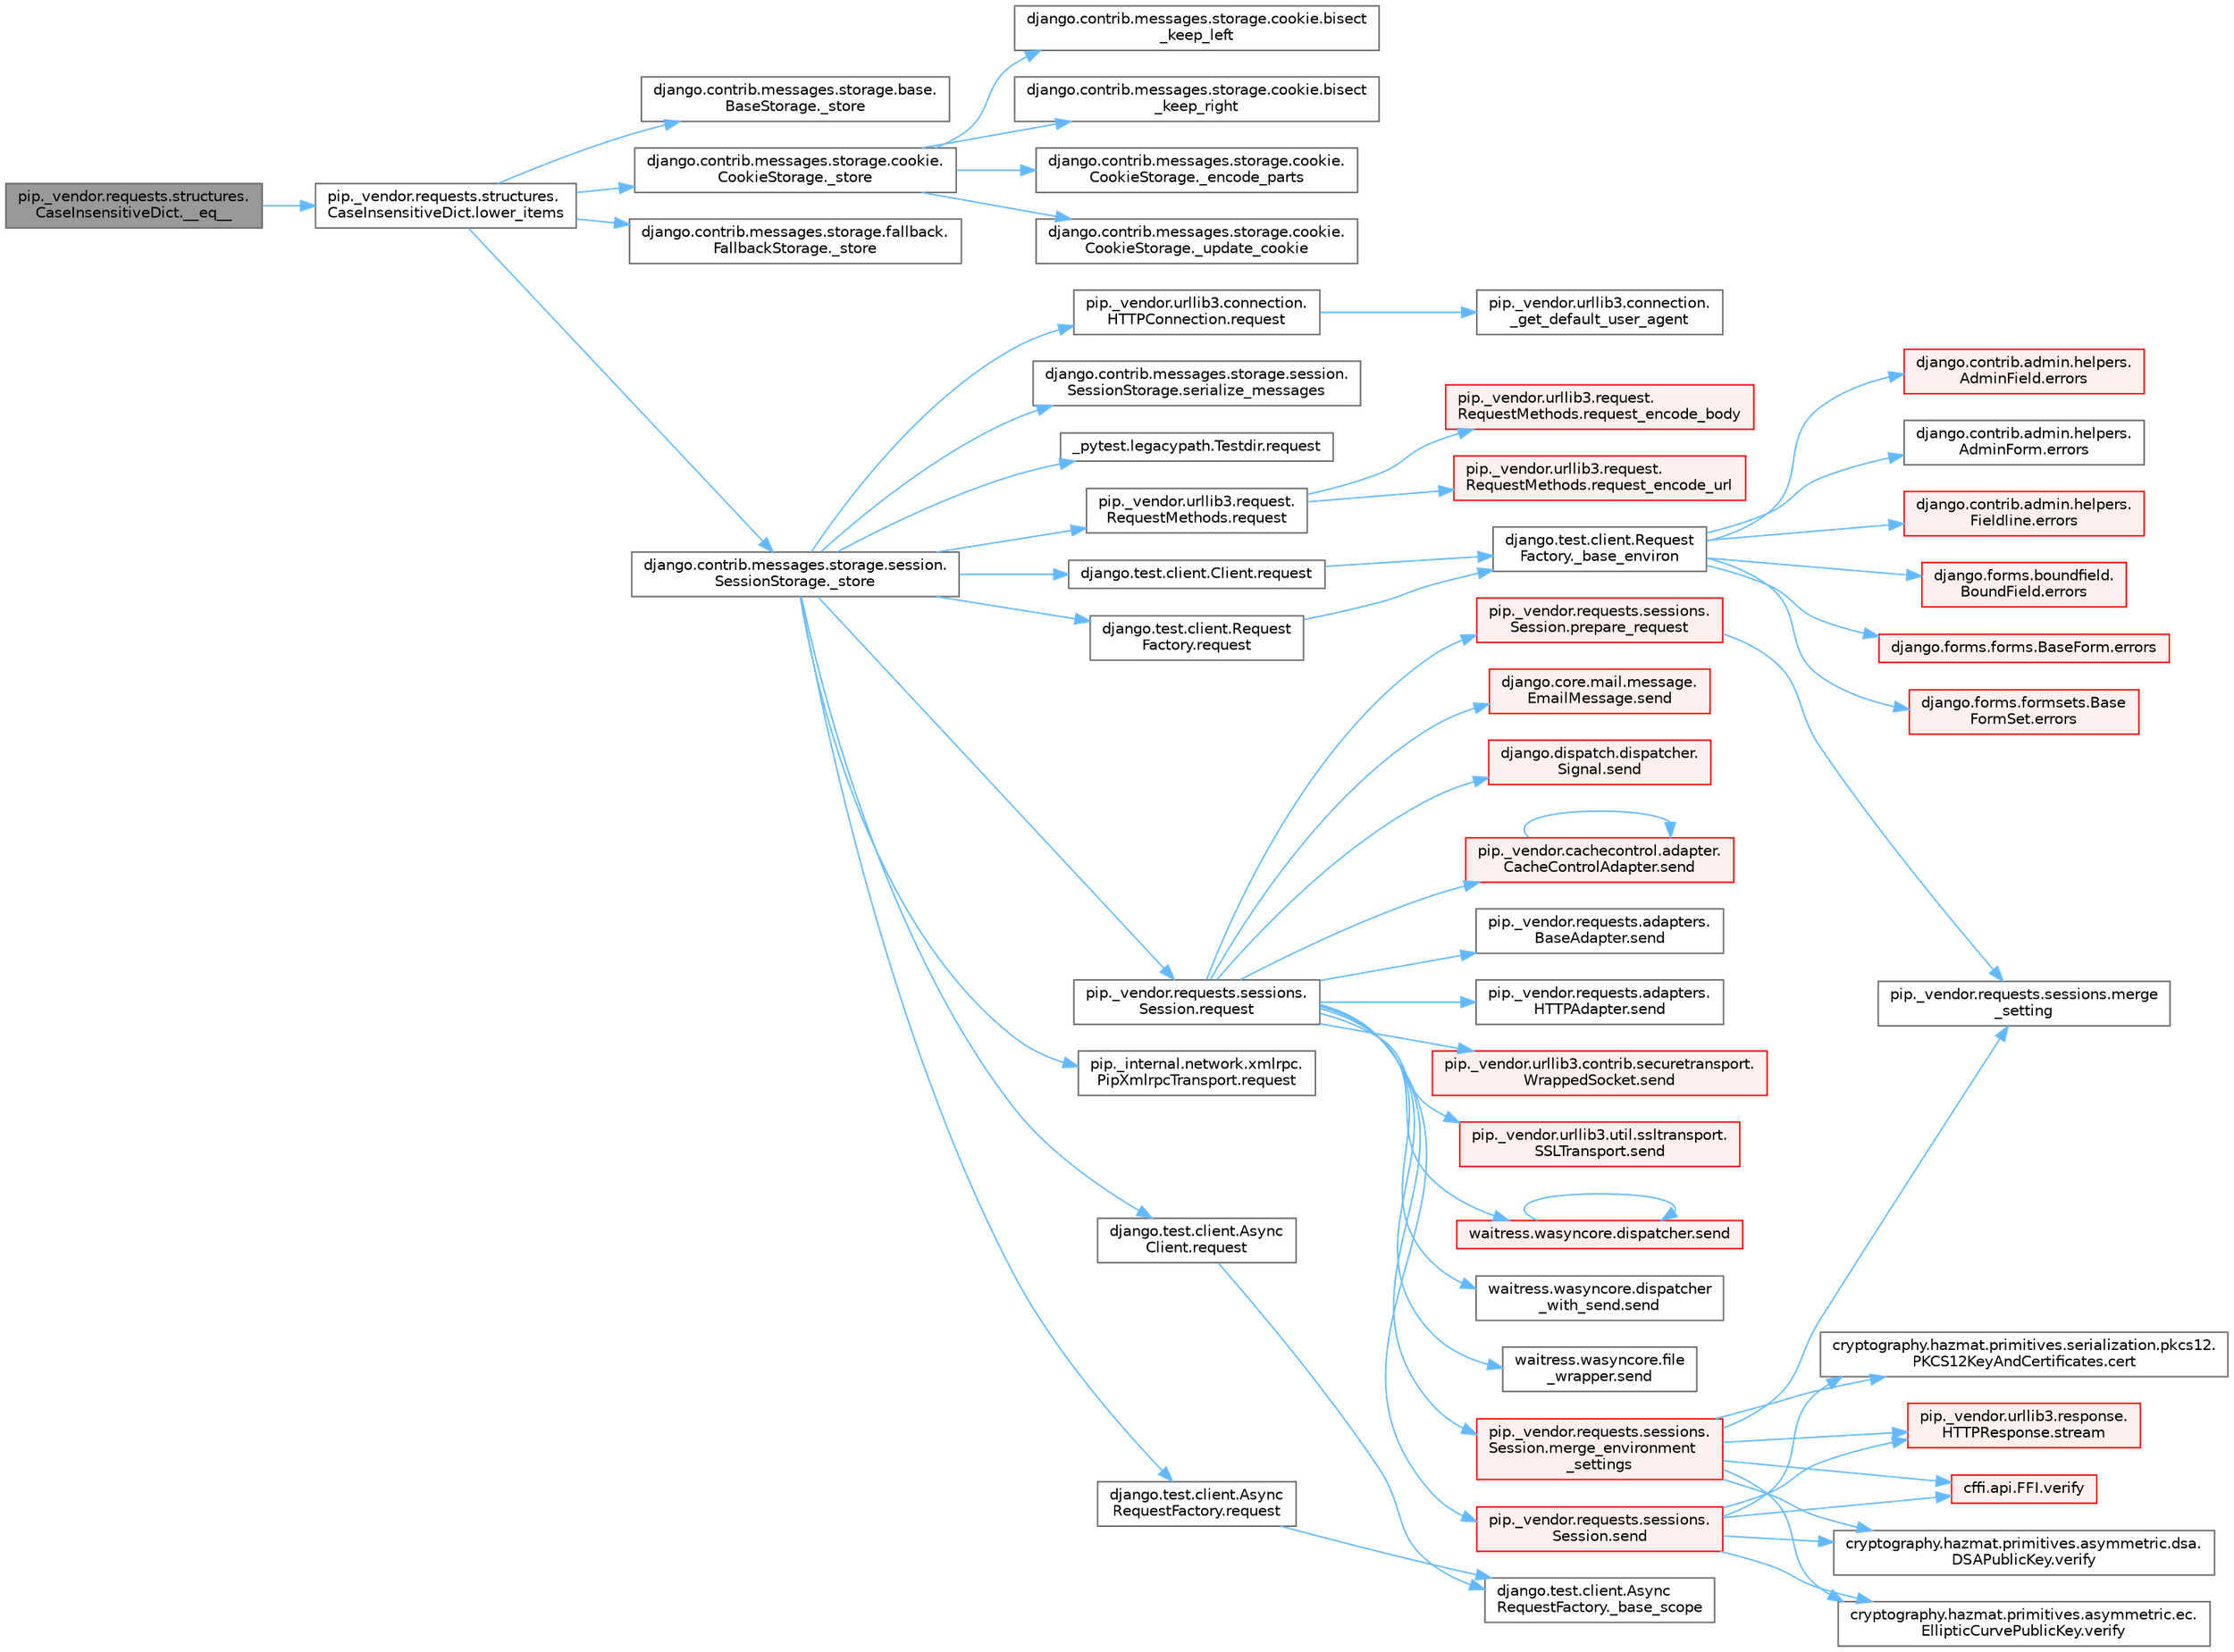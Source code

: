 digraph "pip._vendor.requests.structures.CaseInsensitiveDict.__eq__"
{
 // LATEX_PDF_SIZE
  bgcolor="transparent";
  edge [fontname=Helvetica,fontsize=10,labelfontname=Helvetica,labelfontsize=10];
  node [fontname=Helvetica,fontsize=10,shape=box,height=0.2,width=0.4];
  rankdir="LR";
  Node1 [id="Node000001",label="pip._vendor.requests.structures.\lCaseInsensitiveDict.__eq__",height=0.2,width=0.4,color="gray40", fillcolor="grey60", style="filled", fontcolor="black",tooltip=" "];
  Node1 -> Node2 [id="edge1_Node000001_Node000002",color="steelblue1",style="solid",tooltip=" "];
  Node2 [id="Node000002",label="pip._vendor.requests.structures.\lCaseInsensitiveDict.lower_items",height=0.2,width=0.4,color="grey40", fillcolor="white", style="filled",URL="$classpip_1_1__vendor_1_1requests_1_1structures_1_1_case_insensitive_dict.html#ad7ed68245f8f83b7f281569842abd2fe",tooltip=" "];
  Node2 -> Node3 [id="edge2_Node000002_Node000003",color="steelblue1",style="solid",tooltip=" "];
  Node3 [id="Node000003",label="django.contrib.messages.storage.base.\lBaseStorage._store",height=0.2,width=0.4,color="grey40", fillcolor="white", style="filled",URL="$classdjango_1_1contrib_1_1messages_1_1storage_1_1base_1_1_base_storage.html#aa5132a4a7ce775d6ecf062de7fe92296",tooltip=" "];
  Node2 -> Node4 [id="edge3_Node000002_Node000004",color="steelblue1",style="solid",tooltip=" "];
  Node4 [id="Node000004",label="django.contrib.messages.storage.cookie.\lCookieStorage._store",height=0.2,width=0.4,color="grey40", fillcolor="white", style="filled",URL="$classdjango_1_1contrib_1_1messages_1_1storage_1_1cookie_1_1_cookie_storage.html#aa0af435ad461f081d2fae1ec0043982e",tooltip=" "];
  Node4 -> Node5 [id="edge4_Node000004_Node000005",color="steelblue1",style="solid",tooltip=" "];
  Node5 [id="Node000005",label="django.contrib.messages.storage.cookie.\lCookieStorage._encode_parts",height=0.2,width=0.4,color="grey40", fillcolor="white", style="filled",URL="$classdjango_1_1contrib_1_1messages_1_1storage_1_1cookie_1_1_cookie_storage.html#a4bd07a32cbed2f2d4b8be48c719d2a25",tooltip=" "];
  Node4 -> Node6 [id="edge5_Node000004_Node000006",color="steelblue1",style="solid",tooltip=" "];
  Node6 [id="Node000006",label="django.contrib.messages.storage.cookie.\lCookieStorage._update_cookie",height=0.2,width=0.4,color="grey40", fillcolor="white", style="filled",URL="$classdjango_1_1contrib_1_1messages_1_1storage_1_1cookie_1_1_cookie_storage.html#a21f63595fb66f1283e08c436ed9655ee",tooltip=" "];
  Node4 -> Node7 [id="edge6_Node000004_Node000007",color="steelblue1",style="solid",tooltip=" "];
  Node7 [id="Node000007",label="django.contrib.messages.storage.cookie.bisect\l_keep_left",height=0.2,width=0.4,color="grey40", fillcolor="white", style="filled",URL="$namespacedjango_1_1contrib_1_1messages_1_1storage_1_1cookie.html#ac3c387b9be41357a19f0c099f5b149f3",tooltip=" "];
  Node4 -> Node8 [id="edge7_Node000004_Node000008",color="steelblue1",style="solid",tooltip=" "];
  Node8 [id="Node000008",label="django.contrib.messages.storage.cookie.bisect\l_keep_right",height=0.2,width=0.4,color="grey40", fillcolor="white", style="filled",URL="$namespacedjango_1_1contrib_1_1messages_1_1storage_1_1cookie.html#ad21cd31f78cc4f77596b5a92a44475bf",tooltip=" "];
  Node2 -> Node9 [id="edge8_Node000002_Node000009",color="steelblue1",style="solid",tooltip=" "];
  Node9 [id="Node000009",label="django.contrib.messages.storage.fallback.\lFallbackStorage._store",height=0.2,width=0.4,color="grey40", fillcolor="white", style="filled",URL="$classdjango_1_1contrib_1_1messages_1_1storage_1_1fallback_1_1_fallback_storage.html#a294192cf0db825e0e3da59c8a1c95e21",tooltip=" "];
  Node2 -> Node10 [id="edge9_Node000002_Node000010",color="steelblue1",style="solid",tooltip=" "];
  Node10 [id="Node000010",label="django.contrib.messages.storage.session.\lSessionStorage._store",height=0.2,width=0.4,color="grey40", fillcolor="white", style="filled",URL="$classdjango_1_1contrib_1_1messages_1_1storage_1_1session_1_1_session_storage.html#a371ed03facbc7ae28602ede4c99950d0",tooltip=" "];
  Node10 -> Node11 [id="edge10_Node000010_Node000011",color="steelblue1",style="solid",tooltip=" "];
  Node11 [id="Node000011",label="_pytest.legacypath.Testdir.request",height=0.2,width=0.4,color="grey40", fillcolor="white", style="filled",URL="$class__pytest_1_1legacypath_1_1_testdir.html#a0e10c900efcd764da85254119e4d64c4",tooltip=" "];
  Node10 -> Node12 [id="edge11_Node000010_Node000012",color="steelblue1",style="solid",tooltip=" "];
  Node12 [id="Node000012",label="django.test.client.Async\lClient.request",height=0.2,width=0.4,color="grey40", fillcolor="white", style="filled",URL="$classdjango_1_1test_1_1client_1_1_async_client.html#a891cc2f6b81dcf3583bbbde8d21a713a",tooltip=" "];
  Node12 -> Node13 [id="edge12_Node000012_Node000013",color="steelblue1",style="solid",tooltip=" "];
  Node13 [id="Node000013",label="django.test.client.Async\lRequestFactory._base_scope",height=0.2,width=0.4,color="grey40", fillcolor="white", style="filled",URL="$classdjango_1_1test_1_1client_1_1_async_request_factory.html#a0e43cc21668d0a42c46524d5116d8654",tooltip=" "];
  Node10 -> Node14 [id="edge13_Node000010_Node000014",color="steelblue1",style="solid",tooltip=" "];
  Node14 [id="Node000014",label="django.test.client.Async\lRequestFactory.request",height=0.2,width=0.4,color="grey40", fillcolor="white", style="filled",URL="$classdjango_1_1test_1_1client_1_1_async_request_factory.html#aab026845547a4c2d9203b8710b90f6cd",tooltip=" "];
  Node14 -> Node13 [id="edge14_Node000014_Node000013",color="steelblue1",style="solid",tooltip=" "];
  Node10 -> Node15 [id="edge15_Node000010_Node000015",color="steelblue1",style="solid",tooltip=" "];
  Node15 [id="Node000015",label="django.test.client.Client.request",height=0.2,width=0.4,color="grey40", fillcolor="white", style="filled",URL="$classdjango_1_1test_1_1client_1_1_client.html#a2f51c5251142ab6503937051936e33fa",tooltip=" "];
  Node15 -> Node16 [id="edge16_Node000015_Node000016",color="steelblue1",style="solid",tooltip=" "];
  Node16 [id="Node000016",label="django.test.client.Request\lFactory._base_environ",height=0.2,width=0.4,color="grey40", fillcolor="white", style="filled",URL="$classdjango_1_1test_1_1client_1_1_request_factory.html#ab650654b992f4e9fc9e30bd0442973c1",tooltip=" "];
  Node16 -> Node17 [id="edge17_Node000016_Node000017",color="steelblue1",style="solid",tooltip=" "];
  Node17 [id="Node000017",label="django.contrib.admin.helpers.\lAdminField.errors",height=0.2,width=0.4,color="red", fillcolor="#FFF0F0", style="filled",URL="$classdjango_1_1contrib_1_1admin_1_1helpers_1_1_admin_field.html#a2ed7041739e06b7ebeb076401379c675",tooltip=" "];
  Node16 -> Node1820 [id="edge18_Node000016_Node001820",color="steelblue1",style="solid",tooltip=" "];
  Node1820 [id="Node001820",label="django.contrib.admin.helpers.\lAdminForm.errors",height=0.2,width=0.4,color="grey40", fillcolor="white", style="filled",URL="$classdjango_1_1contrib_1_1admin_1_1helpers_1_1_admin_form.html#a3ccc9540a232de721c24f95c26a2b34a",tooltip=" "];
  Node16 -> Node1821 [id="edge19_Node000016_Node001821",color="steelblue1",style="solid",tooltip=" "];
  Node1821 [id="Node001821",label="django.contrib.admin.helpers.\lFieldline.errors",height=0.2,width=0.4,color="red", fillcolor="#FFF0F0", style="filled",URL="$classdjango_1_1contrib_1_1admin_1_1helpers_1_1_fieldline.html#ac0094313ce4b91212414f914a381499d",tooltip=" "];
  Node16 -> Node1822 [id="edge20_Node000016_Node001822",color="steelblue1",style="solid",tooltip=" "];
  Node1822 [id="Node001822",label="django.forms.boundfield.\lBoundField.errors",height=0.2,width=0.4,color="red", fillcolor="#FFF0F0", style="filled",URL="$classdjango_1_1forms_1_1boundfield_1_1_bound_field.html#a47569da22ccdcdd1bb15a2506a0a5f6e",tooltip=" "];
  Node16 -> Node1823 [id="edge21_Node000016_Node001823",color="steelblue1",style="solid",tooltip=" "];
  Node1823 [id="Node001823",label="django.forms.forms.BaseForm.errors",height=0.2,width=0.4,color="red", fillcolor="#FFF0F0", style="filled",URL="$classdjango_1_1forms_1_1forms_1_1_base_form.html#aca47cb75eb6c321d1c429b33eca94d49",tooltip=" "];
  Node16 -> Node1908 [id="edge22_Node000016_Node001908",color="steelblue1",style="solid",tooltip=" "];
  Node1908 [id="Node001908",label="django.forms.formsets.Base\lFormSet.errors",height=0.2,width=0.4,color="red", fillcolor="#FFF0F0", style="filled",URL="$classdjango_1_1forms_1_1formsets_1_1_base_form_set.html#a9e249e2240c3ae2775249e3d3da42020",tooltip=" "];
  Node10 -> Node478 [id="edge23_Node000010_Node000478",color="steelblue1",style="solid",tooltip=" "];
  Node478 [id="Node000478",label="django.test.client.Request\lFactory.request",height=0.2,width=0.4,color="grey40", fillcolor="white", style="filled",URL="$classdjango_1_1test_1_1client_1_1_request_factory.html#adae411ab0df6839c5364b647e4dc63ad",tooltip=" "];
  Node478 -> Node16 [id="edge24_Node000478_Node000016",color="steelblue1",style="solid",tooltip=" "];
  Node10 -> Node479 [id="edge25_Node000010_Node000479",color="steelblue1",style="solid",tooltip=" "];
  Node479 [id="Node000479",label="pip._internal.network.xmlrpc.\lPipXmlrpcTransport.request",height=0.2,width=0.4,color="grey40", fillcolor="white", style="filled",URL="$classpip_1_1__internal_1_1network_1_1xmlrpc_1_1_pip_xmlrpc_transport.html#a91d1ed180fbf8bcc25f6747a72614c5f",tooltip=" "];
  Node10 -> Node480 [id="edge26_Node000010_Node000480",color="steelblue1",style="solid",tooltip=" "];
  Node480 [id="Node000480",label="pip._vendor.requests.sessions.\lSession.request",height=0.2,width=0.4,color="grey40", fillcolor="white", style="filled",URL="$classpip_1_1__vendor_1_1requests_1_1sessions_1_1_session.html#a3dddfa16e93faa1a1a553936d913482b",tooltip=" "];
  Node480 -> Node481 [id="edge27_Node000480_Node000481",color="steelblue1",style="solid",tooltip=" "];
  Node481 [id="Node000481",label="pip._vendor.requests.sessions.\lSession.merge_environment\l_settings",height=0.2,width=0.4,color="red", fillcolor="#FFF0F0", style="filled",URL="$classpip_1_1__vendor_1_1requests_1_1sessions_1_1_session.html#a1bbc07ae0fd8434a0ae651e3eb482be0",tooltip=" "];
  Node481 -> Node482 [id="edge28_Node000481_Node000482",color="steelblue1",style="solid",tooltip=" "];
  Node482 [id="Node000482",label="cryptography.hazmat.primitives.serialization.pkcs12.\lPKCS12KeyAndCertificates.cert",height=0.2,width=0.4,color="grey40", fillcolor="white", style="filled",URL="$classcryptography_1_1hazmat_1_1primitives_1_1serialization_1_1pkcs12_1_1_p_k_c_s12_key_and_certificates.html#a7a1d98fee8ed8175805ab085c9ecb5e0",tooltip=" "];
  Node481 -> Node483 [id="edge29_Node000481_Node000483",color="steelblue1",style="solid",tooltip=" "];
  Node483 [id="Node000483",label="pip._vendor.requests.sessions.merge\l_setting",height=0.2,width=0.4,color="grey40", fillcolor="white", style="filled",URL="$namespacepip_1_1__vendor_1_1requests_1_1sessions.html#a2ff5e46d93c274334e41f4544e9eda84",tooltip=" "];
  Node481 -> Node211 [id="edge30_Node000481_Node000211",color="steelblue1",style="solid",tooltip=" "];
  Node211 [id="Node000211",label="pip._vendor.urllib3.response.\lHTTPResponse.stream",height=0.2,width=0.4,color="red", fillcolor="#FFF0F0", style="filled",URL="$classpip_1_1__vendor_1_1urllib3_1_1response_1_1_h_t_t_p_response.html#a8d802b25f09dd341838a1d631ffc4f62",tooltip=" "];
  Node481 -> Node484 [id="edge31_Node000481_Node000484",color="steelblue1",style="solid",tooltip=" "];
  Node484 [id="Node000484",label="cffi.api.FFI.verify",height=0.2,width=0.4,color="red", fillcolor="#FFF0F0", style="filled",URL="$classcffi_1_1api_1_1_f_f_i.html#ac05cd4cf779cb85543c4cd5fa8a6d333",tooltip=" "];
  Node481 -> Node486 [id="edge32_Node000481_Node000486",color="steelblue1",style="solid",tooltip=" "];
  Node486 [id="Node000486",label="cryptography.hazmat.primitives.asymmetric.dsa.\lDSAPublicKey.verify",height=0.2,width=0.4,color="grey40", fillcolor="white", style="filled",URL="$classcryptography_1_1hazmat_1_1primitives_1_1asymmetric_1_1dsa_1_1_d_s_a_public_key.html#ad0552a7e074dda3d2486b6e918cfc9d8",tooltip=" "];
  Node481 -> Node487 [id="edge33_Node000481_Node000487",color="steelblue1",style="solid",tooltip=" "];
  Node487 [id="Node000487",label="cryptography.hazmat.primitives.asymmetric.ec.\lEllipticCurvePublicKey.verify",height=0.2,width=0.4,color="grey40", fillcolor="white", style="filled",URL="$classcryptography_1_1hazmat_1_1primitives_1_1asymmetric_1_1ec_1_1_elliptic_curve_public_key.html#a7f75c00034242b7ae917b567db16bf60",tooltip=" "];
  Node480 -> Node4449 [id="edge34_Node000480_Node004449",color="steelblue1",style="solid",tooltip=" "];
  Node4449 [id="Node004449",label="pip._vendor.requests.sessions.\lSession.prepare_request",height=0.2,width=0.4,color="red", fillcolor="#FFF0F0", style="filled",URL="$classpip_1_1__vendor_1_1requests_1_1sessions_1_1_session.html#a486c476ce9c610313da438d9fbd53f7b",tooltip=" "];
  Node4449 -> Node483 [id="edge35_Node004449_Node000483",color="steelblue1",style="solid",tooltip=" "];
  Node480 -> Node4325 [id="edge36_Node000480_Node004325",color="steelblue1",style="solid",tooltip=" "];
  Node4325 [id="Node004325",label="django.core.mail.message.\lEmailMessage.send",height=0.2,width=0.4,color="red", fillcolor="#FFF0F0", style="filled",URL="$classdjango_1_1core_1_1mail_1_1message_1_1_email_message.html#a18fd6d168e6aa27742a4057b4ab9b439",tooltip=" "];
  Node480 -> Node4329 [id="edge37_Node000480_Node004329",color="steelblue1",style="solid",tooltip=" "];
  Node4329 [id="Node004329",label="django.dispatch.dispatcher.\lSignal.send",height=0.2,width=0.4,color="red", fillcolor="#FFF0F0", style="filled",URL="$classdjango_1_1dispatch_1_1dispatcher_1_1_signal.html#a065269c5c5f8d45e7b902dda3245bdbb",tooltip=" "];
  Node480 -> Node4332 [id="edge38_Node000480_Node004332",color="steelblue1",style="solid",tooltip=" "];
  Node4332 [id="Node004332",label="pip._vendor.cachecontrol.adapter.\lCacheControlAdapter.send",height=0.2,width=0.4,color="red", fillcolor="#FFF0F0", style="filled",URL="$classpip_1_1__vendor_1_1cachecontrol_1_1adapter_1_1_cache_control_adapter.html#a7f846578832fd1a27f921f7466b4d2fa",tooltip=" "];
  Node4332 -> Node4332 [id="edge39_Node004332_Node004332",color="steelblue1",style="solid",tooltip=" "];
  Node480 -> Node4335 [id="edge40_Node000480_Node004335",color="steelblue1",style="solid",tooltip=" "];
  Node4335 [id="Node004335",label="pip._vendor.requests.adapters.\lBaseAdapter.send",height=0.2,width=0.4,color="grey40", fillcolor="white", style="filled",URL="$classpip_1_1__vendor_1_1requests_1_1adapters_1_1_base_adapter.html#a71b96d00d14b1eb64886afb3d5a6e2b0",tooltip=" "];
  Node480 -> Node4336 [id="edge41_Node000480_Node004336",color="steelblue1",style="solid",tooltip=" "];
  Node4336 [id="Node004336",label="pip._vendor.requests.adapters.\lHTTPAdapter.send",height=0.2,width=0.4,color="grey40", fillcolor="white", style="filled",URL="$classpip_1_1__vendor_1_1requests_1_1adapters_1_1_h_t_t_p_adapter.html#aa75dd0f80148babfc8b50bbc9a504e8d",tooltip=" "];
  Node480 -> Node4337 [id="edge42_Node000480_Node004337",color="steelblue1",style="solid",tooltip=" "];
  Node4337 [id="Node004337",label="pip._vendor.requests.sessions.\lSession.send",height=0.2,width=0.4,color="red", fillcolor="#FFF0F0", style="filled",URL="$classpip_1_1__vendor_1_1requests_1_1sessions_1_1_session.html#ac53877008b8d3c6901be36033885124c",tooltip=" "];
  Node4337 -> Node482 [id="edge43_Node004337_Node000482",color="steelblue1",style="solid",tooltip=" "];
  Node4337 -> Node211 [id="edge44_Node004337_Node000211",color="steelblue1",style="solid",tooltip=" "];
  Node4337 -> Node484 [id="edge45_Node004337_Node000484",color="steelblue1",style="solid",tooltip=" "];
  Node4337 -> Node486 [id="edge46_Node004337_Node000486",color="steelblue1",style="solid",tooltip=" "];
  Node4337 -> Node487 [id="edge47_Node004337_Node000487",color="steelblue1",style="solid",tooltip=" "];
  Node480 -> Node4342 [id="edge48_Node000480_Node004342",color="steelblue1",style="solid",tooltip=" "];
  Node4342 [id="Node004342",label="pip._vendor.urllib3.contrib.securetransport.\lWrappedSocket.send",height=0.2,width=0.4,color="red", fillcolor="#FFF0F0", style="filled",URL="$classpip_1_1__vendor_1_1urllib3_1_1contrib_1_1securetransport_1_1_wrapped_socket.html#afefa6637ff2836086372e94b4872b076",tooltip=" "];
  Node480 -> Node4344 [id="edge49_Node000480_Node004344",color="steelblue1",style="solid",tooltip=" "];
  Node4344 [id="Node004344",label="pip._vendor.urllib3.util.ssltransport.\lSSLTransport.send",height=0.2,width=0.4,color="red", fillcolor="#FFF0F0", style="filled",URL="$classpip_1_1__vendor_1_1urllib3_1_1util_1_1ssltransport_1_1_s_s_l_transport.html#ae07b4d8069dbc1dab07b52db5acdb71a",tooltip=" "];
  Node480 -> Node4345 [id="edge50_Node000480_Node004345",color="steelblue1",style="solid",tooltip=" "];
  Node4345 [id="Node004345",label="waitress.wasyncore.dispatcher.send",height=0.2,width=0.4,color="red", fillcolor="#FFF0F0", style="filled",URL="$classwaitress_1_1wasyncore_1_1dispatcher.html#aa36a1d97600508f07138eab0658775c9",tooltip=" "];
  Node4345 -> Node4345 [id="edge51_Node004345_Node004345",color="steelblue1",style="solid",tooltip=" "];
  Node480 -> Node4346 [id="edge52_Node000480_Node004346",color="steelblue1",style="solid",tooltip=" "];
  Node4346 [id="Node004346",label="waitress.wasyncore.dispatcher\l_with_send.send",height=0.2,width=0.4,color="grey40", fillcolor="white", style="filled",URL="$classwaitress_1_1wasyncore_1_1dispatcher__with__send.html#a47052361f8df52adae77154c5ac2e95d",tooltip=" "];
  Node480 -> Node4347 [id="edge53_Node000480_Node004347",color="steelblue1",style="solid",tooltip=" "];
  Node4347 [id="Node004347",label="waitress.wasyncore.file\l_wrapper.send",height=0.2,width=0.4,color="grey40", fillcolor="white", style="filled",URL="$classwaitress_1_1wasyncore_1_1file__wrapper.html#a3db1f84334179b63edb654a8da19820c",tooltip=" "];
  Node10 -> Node1364 [id="edge54_Node000010_Node001364",color="steelblue1",style="solid",tooltip=" "];
  Node1364 [id="Node001364",label="pip._vendor.urllib3.connection.\lHTTPConnection.request",height=0.2,width=0.4,color="grey40", fillcolor="white", style="filled",URL="$classpip_1_1__vendor_1_1urllib3_1_1connection_1_1_h_t_t_p_connection.html#a67e552c4d242e4169bdf7319269a417f",tooltip=" "];
  Node1364 -> Node1365 [id="edge55_Node001364_Node001365",color="steelblue1",style="solid",tooltip=" "];
  Node1365 [id="Node001365",label="pip._vendor.urllib3.connection.\l_get_default_user_agent",height=0.2,width=0.4,color="grey40", fillcolor="white", style="filled",URL="$namespacepip_1_1__vendor_1_1urllib3_1_1connection.html#a470b189321329d9264e7756710ba9ae2",tooltip=" "];
  Node10 -> Node1366 [id="edge56_Node000010_Node001366",color="steelblue1",style="solid",tooltip=" "];
  Node1366 [id="Node001366",label="pip._vendor.urllib3.request.\lRequestMethods.request",height=0.2,width=0.4,color="grey40", fillcolor="white", style="filled",URL="$classpip_1_1__vendor_1_1urllib3_1_1request_1_1_request_methods.html#a73541f2f0edc7df7413b043e33c69e7f",tooltip=" "];
  Node1366 -> Node1367 [id="edge57_Node001366_Node001367",color="steelblue1",style="solid",tooltip=" "];
  Node1367 [id="Node001367",label="pip._vendor.urllib3.request.\lRequestMethods.request_encode_body",height=0.2,width=0.4,color="red", fillcolor="#FFF0F0", style="filled",URL="$classpip_1_1__vendor_1_1urllib3_1_1request_1_1_request_methods.html#a2c8e6a574936ea1059cda06ae71793fc",tooltip=" "];
  Node1366 -> Node1406 [id="edge58_Node001366_Node001406",color="steelblue1",style="solid",tooltip=" "];
  Node1406 [id="Node001406",label="pip._vendor.urllib3.request.\lRequestMethods.request_encode_url",height=0.2,width=0.4,color="red", fillcolor="#FFF0F0", style="filled",URL="$classpip_1_1__vendor_1_1urllib3_1_1request_1_1_request_methods.html#a364d38202ff4ab728e7bad368e74a431",tooltip=" "];
  Node10 -> Node4526 [id="edge59_Node000010_Node004526",color="steelblue1",style="solid",tooltip=" "];
  Node4526 [id="Node004526",label="django.contrib.messages.storage.session.\lSessionStorage.serialize_messages",height=0.2,width=0.4,color="grey40", fillcolor="white", style="filled",URL="$classdjango_1_1contrib_1_1messages_1_1storage_1_1session_1_1_session_storage.html#a5ad872883db68399cf8b5b08fedefa1e",tooltip=" "];
}
